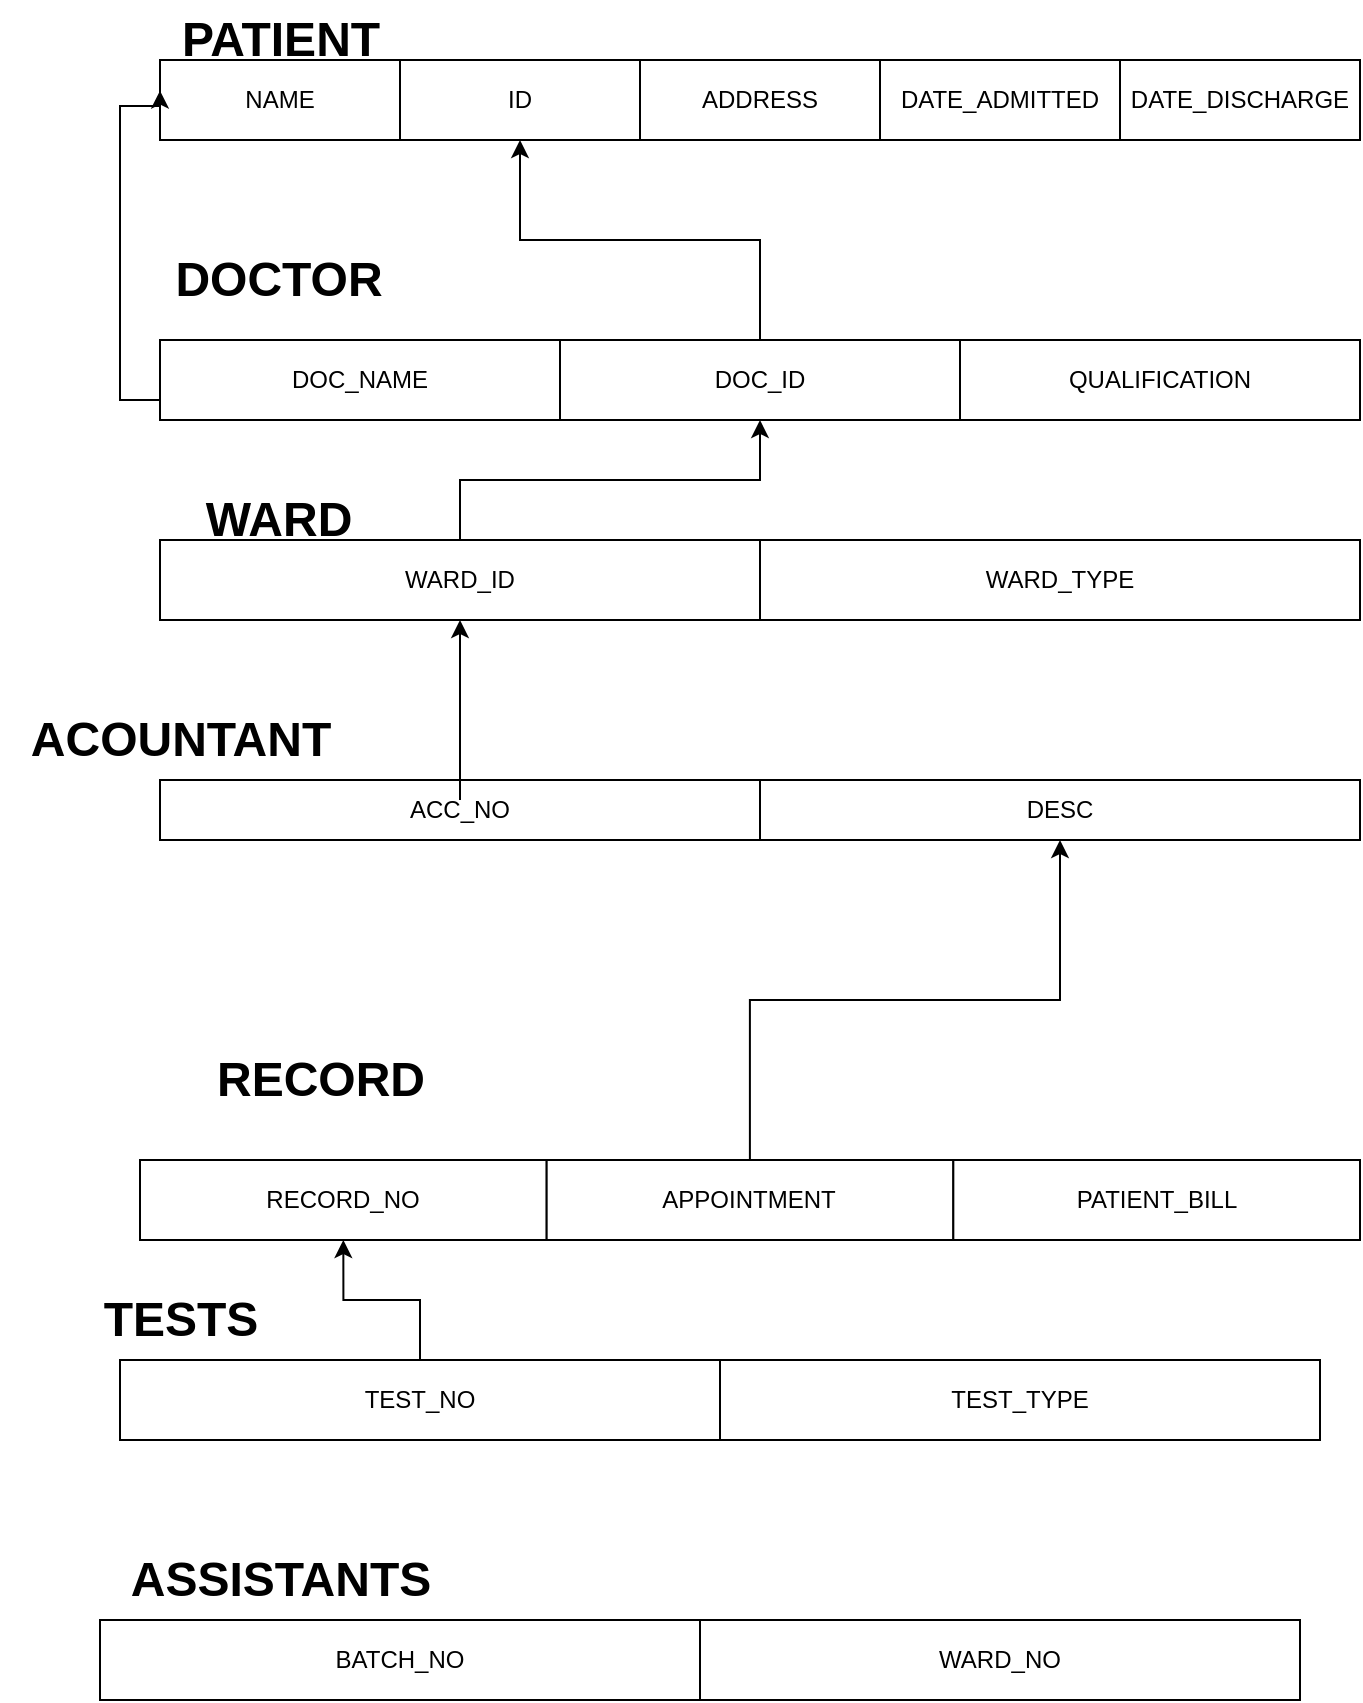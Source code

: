 <mxfile version="20.8.20" type="github">
  <diagram name="Page-1" id="AvuTZ2LysB4CJ1qrYQsH">
    <mxGraphModel dx="1828" dy="544" grid="1" gridSize="10" guides="1" tooltips="1" connect="1" arrows="1" fold="1" page="1" pageScale="1" pageWidth="850" pageHeight="1100" math="0" shadow="0">
      <root>
        <mxCell id="0" />
        <mxCell id="1" parent="0" />
        <mxCell id="zna02HgkzmQcl8DzhKu5-2" value="" style="group" parent="1" vertex="1" connectable="0">
          <mxGeometry x="50" y="720" width="600" height="40" as="geometry" />
        </mxCell>
        <mxCell id="zna02HgkzmQcl8DzhKu5-3" value="TEST_NO" style="rounded=0;whiteSpace=wrap;html=1;container=0;" parent="zna02HgkzmQcl8DzhKu5-2" vertex="1">
          <mxGeometry width="300.0" height="40" as="geometry" />
        </mxCell>
        <mxCell id="zna02HgkzmQcl8DzhKu5-4" value="TEST_TYPE" style="rounded=0;whiteSpace=wrap;html=1;container=0;" parent="zna02HgkzmQcl8DzhKu5-2" vertex="1">
          <mxGeometry x="300" width="300.0" height="40" as="geometry" />
        </mxCell>
        <mxCell id="zna02HgkzmQcl8DzhKu5-5" value="PATIENT" style="text;strokeColor=none;fillColor=none;html=1;fontSize=24;fontStyle=1;verticalAlign=middle;align=center;" parent="1" vertex="1">
          <mxGeometry x="80" y="40" width="100" height="40" as="geometry" />
        </mxCell>
        <mxCell id="zna02HgkzmQcl8DzhKu5-6" value="DOCTOR" style="text;strokeColor=none;fillColor=none;html=1;fontSize=24;fontStyle=1;verticalAlign=middle;align=center;" parent="1" vertex="1">
          <mxGeometry x="79" y="160" width="100" height="40" as="geometry" />
        </mxCell>
        <mxCell id="zna02HgkzmQcl8DzhKu5-7" value="WARD" style="text;strokeColor=none;fillColor=none;html=1;fontSize=24;fontStyle=1;verticalAlign=middle;align=center;" parent="1" vertex="1">
          <mxGeometry x="79" y="280" width="100" height="40" as="geometry" />
        </mxCell>
        <mxCell id="zna02HgkzmQcl8DzhKu5-8" value="ACOUNTANT" style="text;strokeColor=none;fillColor=none;html=1;fontSize=24;fontStyle=1;verticalAlign=middle;align=center;" parent="1" vertex="1">
          <mxGeometry x="-10" y="390" width="180" height="40" as="geometry" />
        </mxCell>
        <mxCell id="zna02HgkzmQcl8DzhKu5-9" value="" style="group" parent="1" vertex="1" connectable="0">
          <mxGeometry x="70" y="70" width="600" height="40" as="geometry" />
        </mxCell>
        <mxCell id="zna02HgkzmQcl8DzhKu5-10" value="NAME" style="rounded=0;whiteSpace=wrap;html=1;" parent="zna02HgkzmQcl8DzhKu5-9" vertex="1">
          <mxGeometry width="120" height="40" as="geometry" />
        </mxCell>
        <mxCell id="zna02HgkzmQcl8DzhKu5-11" value="ID" style="rounded=0;whiteSpace=wrap;html=1;" parent="zna02HgkzmQcl8DzhKu5-9" vertex="1">
          <mxGeometry x="120" width="120" height="40" as="geometry" />
        </mxCell>
        <mxCell id="zna02HgkzmQcl8DzhKu5-12" value="ADDRESS" style="rounded=0;whiteSpace=wrap;html=1;" parent="zna02HgkzmQcl8DzhKu5-9" vertex="1">
          <mxGeometry x="240" width="120" height="40" as="geometry" />
        </mxCell>
        <mxCell id="zna02HgkzmQcl8DzhKu5-13" value="DATE_ADMITTED" style="rounded=0;whiteSpace=wrap;html=1;" parent="zna02HgkzmQcl8DzhKu5-9" vertex="1">
          <mxGeometry x="360" width="120" height="40" as="geometry" />
        </mxCell>
        <mxCell id="zna02HgkzmQcl8DzhKu5-14" value="DATE_DISCHARGE" style="rounded=0;whiteSpace=wrap;html=1;" parent="zna02HgkzmQcl8DzhKu5-9" vertex="1">
          <mxGeometry x="480" width="120" height="40" as="geometry" />
        </mxCell>
        <mxCell id="zna02HgkzmQcl8DzhKu5-15" value="" style="group" parent="1" vertex="1" connectable="0">
          <mxGeometry x="70" y="210" width="600" height="40" as="geometry" />
        </mxCell>
        <mxCell id="zna02HgkzmQcl8DzhKu5-16" value="DOC_NAME" style="rounded=0;whiteSpace=wrap;html=1;" parent="zna02HgkzmQcl8DzhKu5-15" vertex="1">
          <mxGeometry width="200" height="40" as="geometry" />
        </mxCell>
        <mxCell id="zna02HgkzmQcl8DzhKu5-17" value="DOC_ID" style="rounded=0;whiteSpace=wrap;html=1;" parent="zna02HgkzmQcl8DzhKu5-15" vertex="1">
          <mxGeometry x="200" width="200" height="40" as="geometry" />
        </mxCell>
        <mxCell id="zna02HgkzmQcl8DzhKu5-18" value="QUALIFICATION" style="rounded=0;whiteSpace=wrap;html=1;" parent="zna02HgkzmQcl8DzhKu5-15" vertex="1">
          <mxGeometry x="400" width="200" height="40" as="geometry" />
        </mxCell>
        <mxCell id="zna02HgkzmQcl8DzhKu5-19" value="" style="group" parent="1" vertex="1" connectable="0">
          <mxGeometry x="70" y="310" width="600" height="40" as="geometry" />
        </mxCell>
        <mxCell id="zna02HgkzmQcl8DzhKu5-20" value="WARD_ID" style="rounded=0;whiteSpace=wrap;html=1;" parent="zna02HgkzmQcl8DzhKu5-19" vertex="1">
          <mxGeometry width="300" height="40" as="geometry" />
        </mxCell>
        <mxCell id="zna02HgkzmQcl8DzhKu5-21" value="WARD_TYPE" style="rounded=0;whiteSpace=wrap;html=1;" parent="zna02HgkzmQcl8DzhKu5-19" vertex="1">
          <mxGeometry x="300" width="300" height="40" as="geometry" />
        </mxCell>
        <mxCell id="zna02HgkzmQcl8DzhKu5-22" value="" style="group" parent="1" vertex="1" connectable="0">
          <mxGeometry x="70" y="430" width="600" height="30" as="geometry" />
        </mxCell>
        <mxCell id="zna02HgkzmQcl8DzhKu5-23" value="ACC_NO" style="rounded=0;whiteSpace=wrap;html=1;" parent="zna02HgkzmQcl8DzhKu5-22" vertex="1">
          <mxGeometry width="300" height="30" as="geometry" />
        </mxCell>
        <mxCell id="zna02HgkzmQcl8DzhKu5-24" value="DESC" style="rounded=0;whiteSpace=wrap;html=1;" parent="zna02HgkzmQcl8DzhKu5-22" vertex="1">
          <mxGeometry x="300" width="300" height="30" as="geometry" />
        </mxCell>
        <mxCell id="zna02HgkzmQcl8DzhKu5-25" value="RECORD" style="text;strokeColor=none;fillColor=none;html=1;fontSize=24;fontStyle=1;verticalAlign=middle;align=center;" parent="1" vertex="1">
          <mxGeometry x="60" y="560" width="180" height="40" as="geometry" />
        </mxCell>
        <mxCell id="zna02HgkzmQcl8DzhKu5-26" value="" style="group" parent="1" vertex="1" connectable="0">
          <mxGeometry x="60" y="620" width="610" height="40" as="geometry" />
        </mxCell>
        <mxCell id="zna02HgkzmQcl8DzhKu5-27" value="RECORD_NO" style="rounded=0;whiteSpace=wrap;html=1;container=0;" parent="zna02HgkzmQcl8DzhKu5-26" vertex="1">
          <mxGeometry width="203.333" height="40" as="geometry" />
        </mxCell>
        <mxCell id="zna02HgkzmQcl8DzhKu5-28" value="APPOINTMENT" style="rounded=0;whiteSpace=wrap;html=1;container=0;" parent="zna02HgkzmQcl8DzhKu5-26" vertex="1">
          <mxGeometry x="203.333" width="203.333" height="40" as="geometry" />
        </mxCell>
        <mxCell id="zna02HgkzmQcl8DzhKu5-29" value="PATIENT_BILL" style="rounded=0;whiteSpace=wrap;html=1;container=0;" parent="zna02HgkzmQcl8DzhKu5-26" vertex="1">
          <mxGeometry x="406.667" width="203.333" height="40" as="geometry" />
        </mxCell>
        <mxCell id="zna02HgkzmQcl8DzhKu5-34" value="ASSISTANTS" style="text;strokeColor=none;fillColor=none;html=1;fontSize=24;fontStyle=1;verticalAlign=middle;align=center;" parent="1" vertex="1">
          <mxGeometry x="40" y="810" width="180" height="40" as="geometry" />
        </mxCell>
        <mxCell id="zna02HgkzmQcl8DzhKu5-35" value="" style="group" parent="1" vertex="1" connectable="0">
          <mxGeometry x="40" y="850" width="600" height="40" as="geometry" />
        </mxCell>
        <mxCell id="zna02HgkzmQcl8DzhKu5-36" value="BATCH_NO" style="rounded=0;whiteSpace=wrap;html=1;container=0;" parent="zna02HgkzmQcl8DzhKu5-35" vertex="1">
          <mxGeometry width="300.0" height="40" as="geometry" />
        </mxCell>
        <mxCell id="zna02HgkzmQcl8DzhKu5-37" value="WARD_NO" style="rounded=0;whiteSpace=wrap;html=1;container=0;" parent="zna02HgkzmQcl8DzhKu5-35" vertex="1">
          <mxGeometry x="300" width="300.0" height="40" as="geometry" />
        </mxCell>
        <mxCell id="bXkhy2UbyFrjoCJaevwZ-3" style="edgeStyle=orthogonalEdgeStyle;rounded=0;orthogonalLoop=1;jettySize=auto;html=1;" parent="1" source="zna02HgkzmQcl8DzhKu5-17" target="zna02HgkzmQcl8DzhKu5-11" edge="1">
          <mxGeometry relative="1" as="geometry" />
        </mxCell>
        <mxCell id="bXkhy2UbyFrjoCJaevwZ-4" style="edgeStyle=orthogonalEdgeStyle;rounded=0;orthogonalLoop=1;jettySize=auto;html=1;entryX=0;entryY=0.383;entryDx=0;entryDy=0;entryPerimeter=0;" parent="1" source="zna02HgkzmQcl8DzhKu5-16" target="zna02HgkzmQcl8DzhKu5-10" edge="1">
          <mxGeometry relative="1" as="geometry">
            <Array as="points">
              <mxPoint x="50" y="240" />
              <mxPoint x="50" y="93" />
            </Array>
          </mxGeometry>
        </mxCell>
        <mxCell id="bXkhy2UbyFrjoCJaevwZ-5" style="edgeStyle=orthogonalEdgeStyle;rounded=0;orthogonalLoop=1;jettySize=auto;html=1;entryX=0.5;entryY=1;entryDx=0;entryDy=0;" parent="1" source="zna02HgkzmQcl8DzhKu5-20" target="zna02HgkzmQcl8DzhKu5-17" edge="1">
          <mxGeometry relative="1" as="geometry" />
        </mxCell>
        <mxCell id="bXkhy2UbyFrjoCJaevwZ-6" style="edgeStyle=orthogonalEdgeStyle;rounded=0;orthogonalLoop=1;jettySize=auto;html=1;exitX=0.5;exitY=0;exitDx=0;exitDy=0;entryX=0.5;entryY=1;entryDx=0;entryDy=0;" parent="1" source="zna02HgkzmQcl8DzhKu5-23" target="zna02HgkzmQcl8DzhKu5-20" edge="1">
          <mxGeometry relative="1" as="geometry">
            <Array as="points">
              <mxPoint x="220" y="440" />
              <mxPoint x="220" y="440" />
            </Array>
          </mxGeometry>
        </mxCell>
        <mxCell id="bXkhy2UbyFrjoCJaevwZ-7" style="edgeStyle=orthogonalEdgeStyle;rounded=0;orthogonalLoop=1;jettySize=auto;html=1;entryX=0.5;entryY=1;entryDx=0;entryDy=0;" parent="1" source="zna02HgkzmQcl8DzhKu5-28" target="zna02HgkzmQcl8DzhKu5-24" edge="1">
          <mxGeometry relative="1" as="geometry" />
        </mxCell>
        <mxCell id="zna02HgkzmQcl8DzhKu5-30" value="TESTS" style="text;strokeColor=none;fillColor=none;html=1;fontSize=24;fontStyle=1;verticalAlign=middle;align=center;" parent="1" vertex="1">
          <mxGeometry x="-10" y="680" width="180" height="40" as="geometry" />
        </mxCell>
        <mxCell id="bXkhy2UbyFrjoCJaevwZ-12" style="edgeStyle=orthogonalEdgeStyle;rounded=0;orthogonalLoop=1;jettySize=auto;html=1;entryX=0.5;entryY=1;entryDx=0;entryDy=0;" parent="1" source="zna02HgkzmQcl8DzhKu5-3" target="zna02HgkzmQcl8DzhKu5-27" edge="1">
          <mxGeometry relative="1" as="geometry">
            <mxPoint x="170" y="670" as="targetPoint" />
          </mxGeometry>
        </mxCell>
      </root>
    </mxGraphModel>
  </diagram>
</mxfile>
